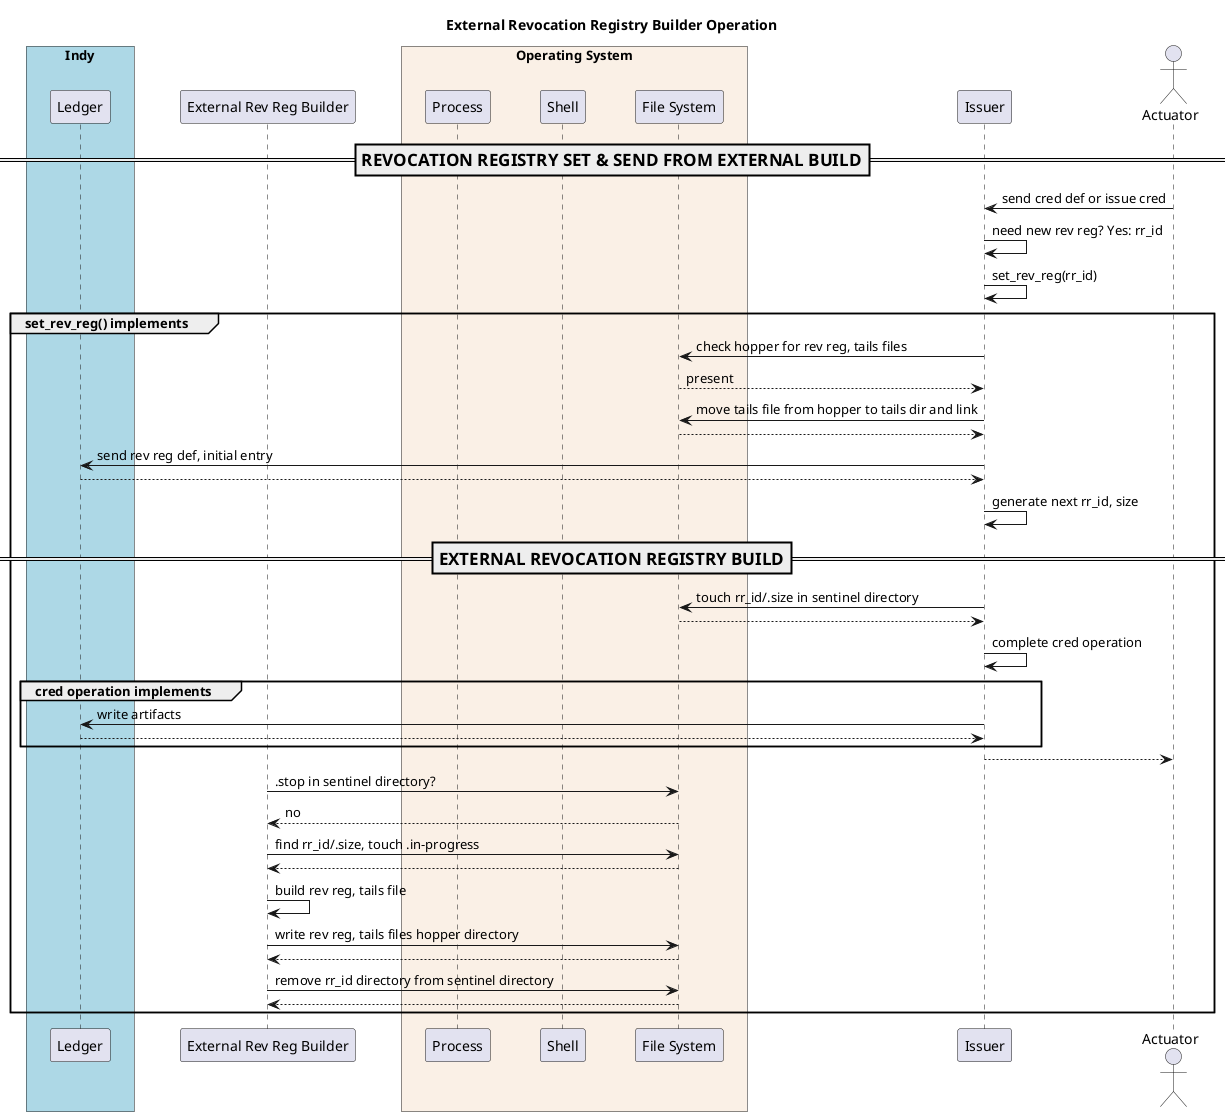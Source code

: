 @startuml
/'
Copyright 2017-2018 Government of Canada - Public Services and Procurement Canada - buyandsell.gc.ca

Licensed under the Apache License, Version 2.0 (the "License");
you may not use this file except in compliance with the License.
You may obtain a copy of the License at

http://www.apache.org/licenses/LICENSE-2.0

Unless required by applicable law or agreed to in writing, software
distributed under the License is distributed on an "AS IS" BASIS,
WITHOUT WARRANTIES OR CONDITIONS OF ANY KIND, either express or implied.
See the License for the specific language governing permissions and
limitations under the License.
'/

skinparam ParticipantPadding 20
skinparam BoxPadding 20

title External Revocation Registry Builder Operation

box "Indy" #LightBlue
    participant "Ledger" as ledger
endbox

participant "External Rev Reg Builder" as rrbx
box "Operating System" #Linen
    participant "Process" as proc
    participant "Shell" as bash
    participant "File System" as fs
endbox
participant "Issuer" as issuer

actor "Actuator" as ator

=== REVOCATION REGISTRY SET & SEND FROM EXTERNAL BUILD ==
ator -> issuer: send cred def or issue cred
issuer -> issuer: need new rev reg? Yes: rr_id
issuer -> issuer: set_rev_reg(rr_id)
group set_rev_reg() implements
    issuer -> fs: check hopper for rev reg, tails files
    fs --> issuer: present
    issuer -> fs: move tails file from hopper to tails dir and link
    fs --> issuer:
    issuer -> ledger: send rev reg def, initial entry
    ledger --> issuer:
    issuer -> issuer: generate next rr_id, size

=== EXTERNAL REVOCATION REGISTRY BUILD ==

    issuer -> fs: touch rr_id/.size in sentinel directory
    fs --> issuer:
    issuer -> issuer: complete cred operation
    group cred operation implements
        issuer -> ledger: write artifacts
        ledger --> issuer
    end
    issuer --> ator:
    rrbx -> fs: .stop in sentinel directory?
    fs --> rrbx: no
    rrbx -> fs: find rr_id/.size, touch .in-progress
    fs --> rrbx:
    rrbx -> rrbx: build rev reg, tails file
    rrbx -> fs: write rev reg, tails files hopper directory
    fs --> rrbx:
    rrbx -> fs: remove rr_id directory from sentinel directory
    fs --> rrbx:

end

@enduml
